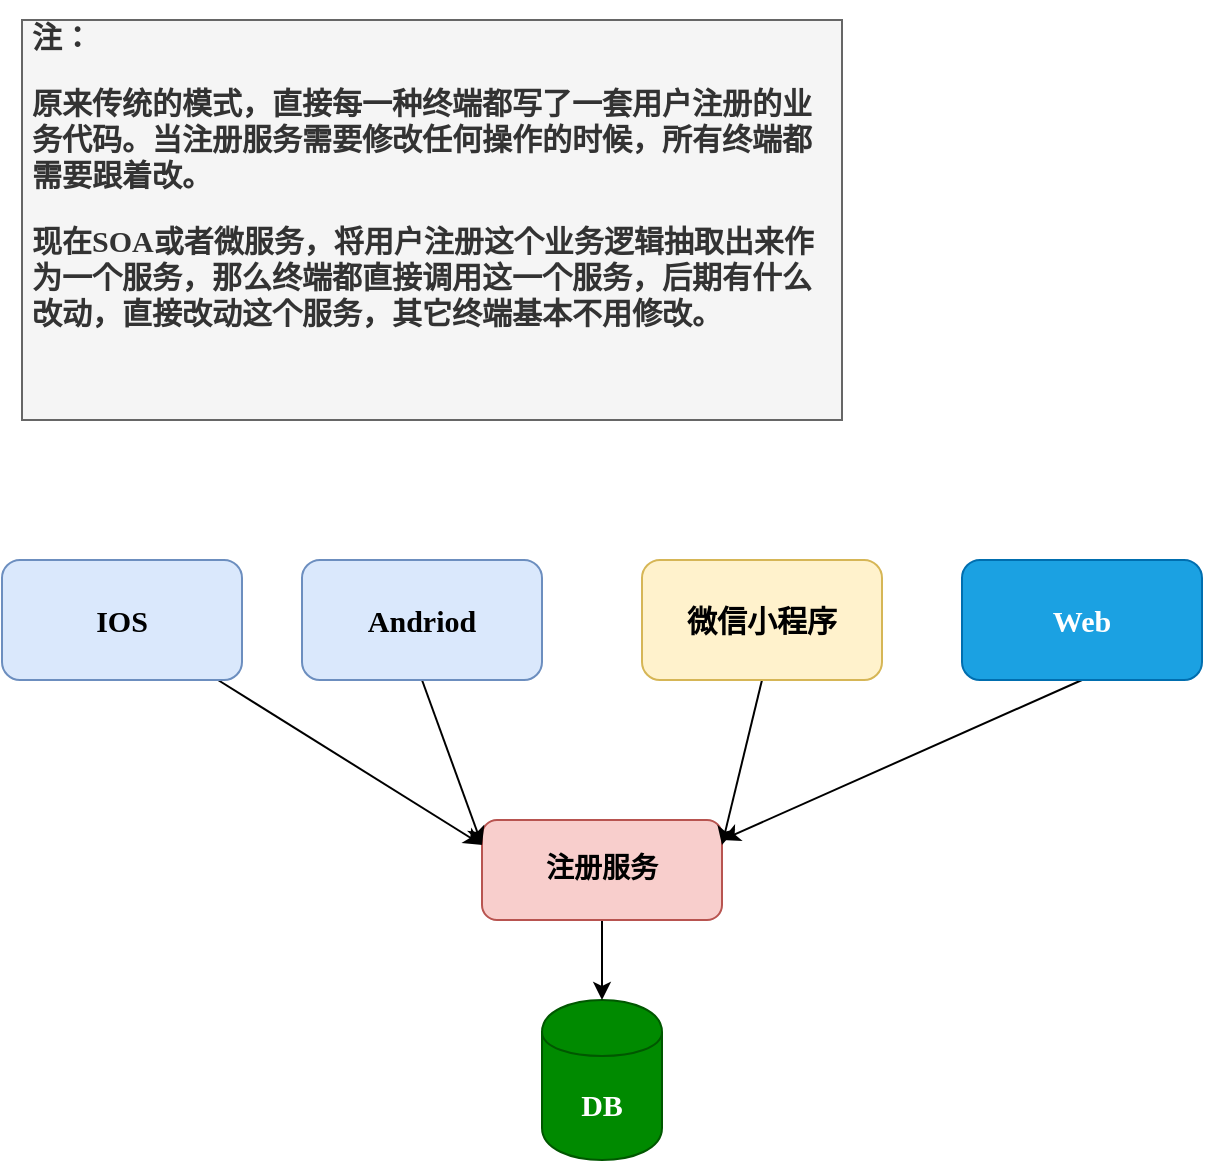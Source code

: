 <mxfile version="14.2.9" type="device"><diagram id="izEFamaB9MwFHBiiL_Ur" name="Page-1"><mxGraphModel dx="1422" dy="1931" grid="1" gridSize="10" guides="1" tooltips="1" connect="1" arrows="1" fold="1" page="1" pageScale="1" pageWidth="827" pageHeight="1169" math="0" shadow="0"><root><mxCell id="0"/><mxCell id="1" parent="0"/><mxCell id="IlIOZJn8EwKA4tjYtXpv-1" value="DB" style="shape=cylinder;whiteSpace=wrap;html=1;boundedLbl=1;backgroundOutline=1;fontStyle=1;fontFamily=Times New Roman;fontSize=15;fillColor=#008a00;strokeColor=#005700;fontColor=#ffffff;" parent="1" vertex="1"><mxGeometry x="310" y="-650" width="60" height="80" as="geometry"/></mxCell><mxCell id="eirOCdjZMovx7g-Nl3FB-2" value="" style="edgeStyle=orthogonalEdgeStyle;rounded=0;orthogonalLoop=1;jettySize=auto;html=1;fontFamily=楷体;fontSize=15;" edge="1" parent="1" source="IlIOZJn8EwKA4tjYtXpv-2" target="IlIOZJn8EwKA4tjYtXpv-1"><mxGeometry relative="1" as="geometry"/></mxCell><mxCell id="IlIOZJn8EwKA4tjYtXpv-2" value="注册服务" style="rounded=1;whiteSpace=wrap;html=1;fontStyle=1;fontFamily=楷体;fontSize=14;fillColor=#f8cecc;strokeColor=#b85450;" parent="1" vertex="1"><mxGeometry x="280" y="-740" width="120" height="50" as="geometry"/></mxCell><mxCell id="IlIOZJn8EwKA4tjYtXpv-11" style="rounded=0;orthogonalLoop=1;jettySize=auto;html=1;entryX=0;entryY=0.25;entryDx=0;entryDy=0;fontStyle=1;" parent="1" source="IlIOZJn8EwKA4tjYtXpv-4" target="IlIOZJn8EwKA4tjYtXpv-2" edge="1"><mxGeometry relative="1" as="geometry"/></mxCell><mxCell id="IlIOZJn8EwKA4tjYtXpv-4" value="IOS" style="rounded=1;whiteSpace=wrap;html=1;fontStyle=1;fontFamily=Times New Roman;fontSize=15;fillColor=#dae8fc;strokeColor=#6c8ebf;" parent="1" vertex="1"><mxGeometry x="40" y="-870" width="120" height="60" as="geometry"/></mxCell><mxCell id="IlIOZJn8EwKA4tjYtXpv-12" style="edgeStyle=none;rounded=0;orthogonalLoop=1;jettySize=auto;html=1;exitX=0.5;exitY=1;exitDx=0;exitDy=0;entryX=0;entryY=0.25;entryDx=0;entryDy=0;fontStyle=1;" parent="1" source="IlIOZJn8EwKA4tjYtXpv-5" target="IlIOZJn8EwKA4tjYtXpv-2" edge="1"><mxGeometry relative="1" as="geometry"/></mxCell><mxCell id="IlIOZJn8EwKA4tjYtXpv-5" value="Andriod" style="rounded=1;whiteSpace=wrap;html=1;fontStyle=1;fontFamily=Times New Roman;fontSize=15;fillColor=#dae8fc;strokeColor=#6c8ebf;" parent="1" vertex="1"><mxGeometry x="190" y="-870" width="120" height="60" as="geometry"/></mxCell><mxCell id="IlIOZJn8EwKA4tjYtXpv-13" style="edgeStyle=none;rounded=0;orthogonalLoop=1;jettySize=auto;html=1;exitX=0.5;exitY=1;exitDx=0;exitDy=0;entryX=1;entryY=0.25;entryDx=0;entryDy=0;fontStyle=1;" parent="1" source="IlIOZJn8EwKA4tjYtXpv-9" target="IlIOZJn8EwKA4tjYtXpv-2" edge="1"><mxGeometry relative="1" as="geometry"/></mxCell><mxCell id="IlIOZJn8EwKA4tjYtXpv-9" value="微信小程序" style="rounded=1;whiteSpace=wrap;html=1;fontStyle=1;fontFamily=楷体;fontSize=15;fillColor=#fff2cc;strokeColor=#d6b656;" parent="1" vertex="1"><mxGeometry x="360" y="-870" width="120" height="60" as="geometry"/></mxCell><mxCell id="IlIOZJn8EwKA4tjYtXpv-14" style="edgeStyle=none;rounded=0;orthogonalLoop=1;jettySize=auto;html=1;exitX=0.5;exitY=1;exitDx=0;exitDy=0;fontStyle=1;" parent="1" source="IlIOZJn8EwKA4tjYtXpv-7" edge="1"><mxGeometry relative="1" as="geometry"><mxPoint x="400" y="-730" as="targetPoint"/></mxGeometry></mxCell><mxCell id="IlIOZJn8EwKA4tjYtXpv-7" value="Web" style="rounded=1;whiteSpace=wrap;html=1;fontStyle=1;fontFamily=Times New Roman;fontSize=15;fillColor=#1ba1e2;strokeColor=#006EAF;fontColor=#ffffff;" parent="1" vertex="1"><mxGeometry x="520" y="-870" width="120" height="60" as="geometry"/></mxCell><mxCell id="IlIOZJn8EwKA4tjYtXpv-16" value="&lt;h1 style=&quot;font-size: 15px;&quot;&gt;&lt;font style=&quot;font-size: 15px;&quot;&gt;注：&lt;/font&gt;&lt;/h1&gt;&lt;p style=&quot;font-size: 15px;&quot;&gt;&lt;font style=&quot;font-size: 15px;&quot;&gt;原来传统的模式，直接每一种终端都写了一套用户注册的业务代码。当注册服务需要修改任何操作的时候，所有终端都需要跟着改。&lt;/font&gt;&lt;/p&gt;&lt;p style=&quot;font-size: 15px;&quot;&gt;&lt;font style=&quot;font-size: 15px;&quot;&gt;现在SOA或者微服务，将用户注册这个业务逻辑抽取出来作为一个服务，那么终端都直接调用这一个服务，后期有什么改动，直接改动这个服务，其它终端基本不用修改。&lt;/font&gt;&lt;/p&gt;" style="text;html=1;spacing=5;spacingTop=-20;whiteSpace=wrap;overflow=hidden;rounded=0;fontFamily=楷体;fontStyle=1;fontSize=15;fillColor=#f5f5f5;strokeColor=#666666;fontColor=#333333;" parent="1" vertex="1"><mxGeometry x="50" y="-1140" width="410" height="200" as="geometry"/></mxCell></root></mxGraphModel></diagram></mxfile>